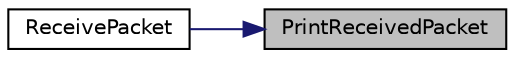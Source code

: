 digraph "PrintReceivedPacket"
{
 // LATEX_PDF_SIZE
  edge [fontname="Helvetica",fontsize="10",labelfontname="Helvetica",labelfontsize="10"];
  node [fontname="Helvetica",fontsize="10",shape=record];
  rankdir="RL";
  Node1 [label="PrintReceivedPacket",height=0.2,width=0.4,color="black", fillcolor="grey75", style="filled", fontcolor="black",tooltip=" "];
  Node1 -> Node2 [dir="back",color="midnightblue",fontsize="10",style="solid",fontname="Helvetica"];
  Node2 [label="ReceivePacket",height=0.2,width=0.4,color="black", fillcolor="white", style="filled",URL="$energy-model-example_8cc.html#a80dc0d980be124d8d5c4ee0b7943bfae",tooltip=" "];
}
